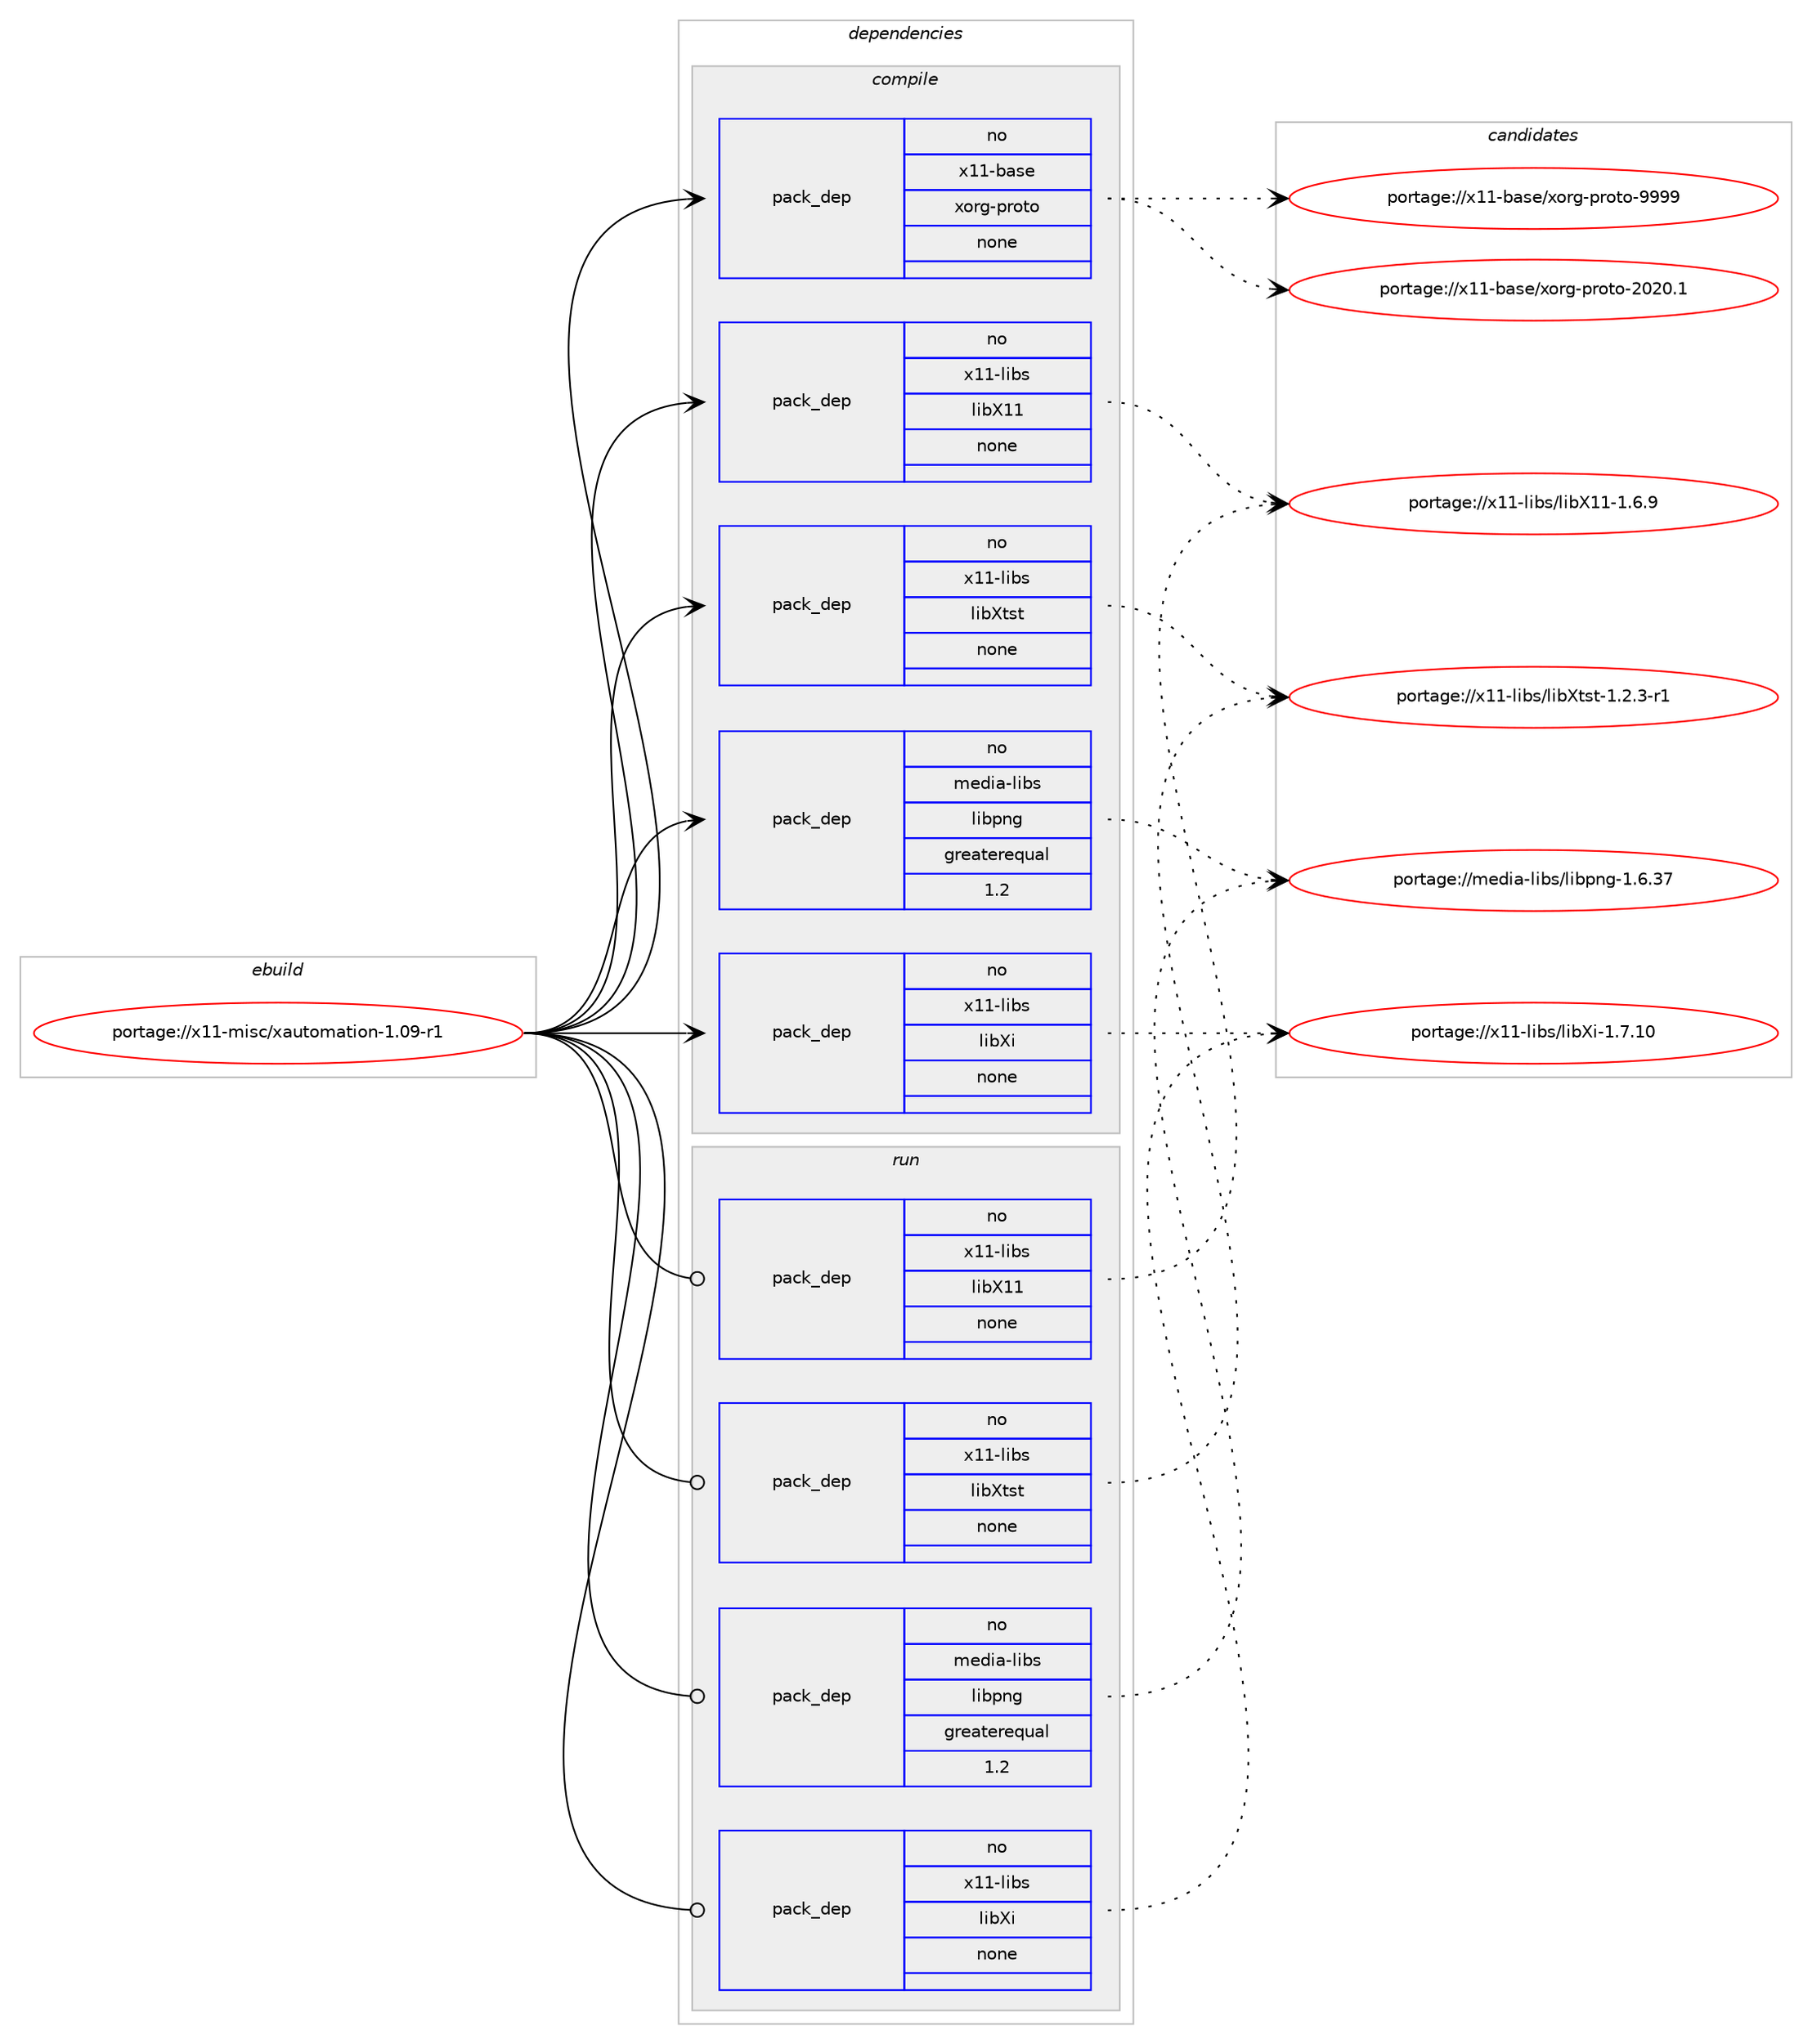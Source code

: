 digraph prolog {

# *************
# Graph options
# *************

newrank=true;
concentrate=true;
compound=true;
graph [rankdir=LR,fontname=Helvetica,fontsize=10,ranksep=1.5];#, ranksep=2.5, nodesep=0.2];
edge  [arrowhead=vee];
node  [fontname=Helvetica,fontsize=10];

# **********
# The ebuild
# **********

subgraph cluster_leftcol {
color=gray;
rank=same;
label=<<i>ebuild</i>>;
id [label="portage://x11-misc/xautomation-1.09-r1", color=red, width=4, href="../x11-misc/xautomation-1.09-r1.svg"];
}

# ****************
# The dependencies
# ****************

subgraph cluster_midcol {
color=gray;
label=<<i>dependencies</i>>;
subgraph cluster_compile {
fillcolor="#eeeeee";
style=filled;
label=<<i>compile</i>>;
subgraph pack1340 {
dependency1536 [label=<<TABLE BORDER="0" CELLBORDER="1" CELLSPACING="0" CELLPADDING="4" WIDTH="220"><TR><TD ROWSPAN="6" CELLPADDING="30">pack_dep</TD></TR><TR><TD WIDTH="110">no</TD></TR><TR><TD>media-libs</TD></TR><TR><TD>libpng</TD></TR><TR><TD>greaterequal</TD></TR><TR><TD>1.2</TD></TR></TABLE>>, shape=none, color=blue];
}
id:e -> dependency1536:w [weight=20,style="solid",arrowhead="vee"];
subgraph pack1341 {
dependency1537 [label=<<TABLE BORDER="0" CELLBORDER="1" CELLSPACING="0" CELLPADDING="4" WIDTH="220"><TR><TD ROWSPAN="6" CELLPADDING="30">pack_dep</TD></TR><TR><TD WIDTH="110">no</TD></TR><TR><TD>x11-base</TD></TR><TR><TD>xorg-proto</TD></TR><TR><TD>none</TD></TR><TR><TD></TD></TR></TABLE>>, shape=none, color=blue];
}
id:e -> dependency1537:w [weight=20,style="solid",arrowhead="vee"];
subgraph pack1342 {
dependency1538 [label=<<TABLE BORDER="0" CELLBORDER="1" CELLSPACING="0" CELLPADDING="4" WIDTH="220"><TR><TD ROWSPAN="6" CELLPADDING="30">pack_dep</TD></TR><TR><TD WIDTH="110">no</TD></TR><TR><TD>x11-libs</TD></TR><TR><TD>libX11</TD></TR><TR><TD>none</TD></TR><TR><TD></TD></TR></TABLE>>, shape=none, color=blue];
}
id:e -> dependency1538:w [weight=20,style="solid",arrowhead="vee"];
subgraph pack1343 {
dependency1539 [label=<<TABLE BORDER="0" CELLBORDER="1" CELLSPACING="0" CELLPADDING="4" WIDTH="220"><TR><TD ROWSPAN="6" CELLPADDING="30">pack_dep</TD></TR><TR><TD WIDTH="110">no</TD></TR><TR><TD>x11-libs</TD></TR><TR><TD>libXi</TD></TR><TR><TD>none</TD></TR><TR><TD></TD></TR></TABLE>>, shape=none, color=blue];
}
id:e -> dependency1539:w [weight=20,style="solid",arrowhead="vee"];
subgraph pack1344 {
dependency1540 [label=<<TABLE BORDER="0" CELLBORDER="1" CELLSPACING="0" CELLPADDING="4" WIDTH="220"><TR><TD ROWSPAN="6" CELLPADDING="30">pack_dep</TD></TR><TR><TD WIDTH="110">no</TD></TR><TR><TD>x11-libs</TD></TR><TR><TD>libXtst</TD></TR><TR><TD>none</TD></TR><TR><TD></TD></TR></TABLE>>, shape=none, color=blue];
}
id:e -> dependency1540:w [weight=20,style="solid",arrowhead="vee"];
}
subgraph cluster_compileandrun {
fillcolor="#eeeeee";
style=filled;
label=<<i>compile and run</i>>;
}
subgraph cluster_run {
fillcolor="#eeeeee";
style=filled;
label=<<i>run</i>>;
subgraph pack1345 {
dependency1541 [label=<<TABLE BORDER="0" CELLBORDER="1" CELLSPACING="0" CELLPADDING="4" WIDTH="220"><TR><TD ROWSPAN="6" CELLPADDING="30">pack_dep</TD></TR><TR><TD WIDTH="110">no</TD></TR><TR><TD>media-libs</TD></TR><TR><TD>libpng</TD></TR><TR><TD>greaterequal</TD></TR><TR><TD>1.2</TD></TR></TABLE>>, shape=none, color=blue];
}
id:e -> dependency1541:w [weight=20,style="solid",arrowhead="odot"];
subgraph pack1346 {
dependency1542 [label=<<TABLE BORDER="0" CELLBORDER="1" CELLSPACING="0" CELLPADDING="4" WIDTH="220"><TR><TD ROWSPAN="6" CELLPADDING="30">pack_dep</TD></TR><TR><TD WIDTH="110">no</TD></TR><TR><TD>x11-libs</TD></TR><TR><TD>libX11</TD></TR><TR><TD>none</TD></TR><TR><TD></TD></TR></TABLE>>, shape=none, color=blue];
}
id:e -> dependency1542:w [weight=20,style="solid",arrowhead="odot"];
subgraph pack1347 {
dependency1543 [label=<<TABLE BORDER="0" CELLBORDER="1" CELLSPACING="0" CELLPADDING="4" WIDTH="220"><TR><TD ROWSPAN="6" CELLPADDING="30">pack_dep</TD></TR><TR><TD WIDTH="110">no</TD></TR><TR><TD>x11-libs</TD></TR><TR><TD>libXi</TD></TR><TR><TD>none</TD></TR><TR><TD></TD></TR></TABLE>>, shape=none, color=blue];
}
id:e -> dependency1543:w [weight=20,style="solid",arrowhead="odot"];
subgraph pack1348 {
dependency1544 [label=<<TABLE BORDER="0" CELLBORDER="1" CELLSPACING="0" CELLPADDING="4" WIDTH="220"><TR><TD ROWSPAN="6" CELLPADDING="30">pack_dep</TD></TR><TR><TD WIDTH="110">no</TD></TR><TR><TD>x11-libs</TD></TR><TR><TD>libXtst</TD></TR><TR><TD>none</TD></TR><TR><TD></TD></TR></TABLE>>, shape=none, color=blue];
}
id:e -> dependency1544:w [weight=20,style="solid",arrowhead="odot"];
}
}

# **************
# The candidates
# **************

subgraph cluster_choices {
rank=same;
color=gray;
label=<<i>candidates</i>>;

subgraph choice1340 {
color=black;
nodesep=1;
choice109101100105974510810598115471081059811211010345494654465155 [label="portage://media-libs/libpng-1.6.37", color=red, width=4,href="../media-libs/libpng-1.6.37.svg"];
dependency1536:e -> choice109101100105974510810598115471081059811211010345494654465155:w [style=dotted,weight="100"];
}
subgraph choice1341 {
color=black;
nodesep=1;
choice120494945989711510147120111114103451121141111161114557575757 [label="portage://x11-base/xorg-proto-9999", color=red, width=4,href="../x11-base/xorg-proto-9999.svg"];
choice1204949459897115101471201111141034511211411111611145504850484649 [label="portage://x11-base/xorg-proto-2020.1", color=red, width=4,href="../x11-base/xorg-proto-2020.1.svg"];
dependency1537:e -> choice120494945989711510147120111114103451121141111161114557575757:w [style=dotted,weight="100"];
dependency1537:e -> choice1204949459897115101471201111141034511211411111611145504850484649:w [style=dotted,weight="100"];
}
subgraph choice1342 {
color=black;
nodesep=1;
choice120494945108105981154710810598884949454946544657 [label="portage://x11-libs/libX11-1.6.9", color=red, width=4,href="../x11-libs/libX11-1.6.9.svg"];
dependency1538:e -> choice120494945108105981154710810598884949454946544657:w [style=dotted,weight="100"];
}
subgraph choice1343 {
color=black;
nodesep=1;
choice1204949451081059811547108105988810545494655464948 [label="portage://x11-libs/libXi-1.7.10", color=red, width=4,href="../x11-libs/libXi-1.7.10.svg"];
dependency1539:e -> choice1204949451081059811547108105988810545494655464948:w [style=dotted,weight="100"];
}
subgraph choice1344 {
color=black;
nodesep=1;
choice120494945108105981154710810598881161151164549465046514511449 [label="portage://x11-libs/libXtst-1.2.3-r1", color=red, width=4,href="../x11-libs/libXtst-1.2.3-r1.svg"];
dependency1540:e -> choice120494945108105981154710810598881161151164549465046514511449:w [style=dotted,weight="100"];
}
subgraph choice1345 {
color=black;
nodesep=1;
choice109101100105974510810598115471081059811211010345494654465155 [label="portage://media-libs/libpng-1.6.37", color=red, width=4,href="../media-libs/libpng-1.6.37.svg"];
dependency1541:e -> choice109101100105974510810598115471081059811211010345494654465155:w [style=dotted,weight="100"];
}
subgraph choice1346 {
color=black;
nodesep=1;
choice120494945108105981154710810598884949454946544657 [label="portage://x11-libs/libX11-1.6.9", color=red, width=4,href="../x11-libs/libX11-1.6.9.svg"];
dependency1542:e -> choice120494945108105981154710810598884949454946544657:w [style=dotted,weight="100"];
}
subgraph choice1347 {
color=black;
nodesep=1;
choice1204949451081059811547108105988810545494655464948 [label="portage://x11-libs/libXi-1.7.10", color=red, width=4,href="../x11-libs/libXi-1.7.10.svg"];
dependency1543:e -> choice1204949451081059811547108105988810545494655464948:w [style=dotted,weight="100"];
}
subgraph choice1348 {
color=black;
nodesep=1;
choice120494945108105981154710810598881161151164549465046514511449 [label="portage://x11-libs/libXtst-1.2.3-r1", color=red, width=4,href="../x11-libs/libXtst-1.2.3-r1.svg"];
dependency1544:e -> choice120494945108105981154710810598881161151164549465046514511449:w [style=dotted,weight="100"];
}
}

}
